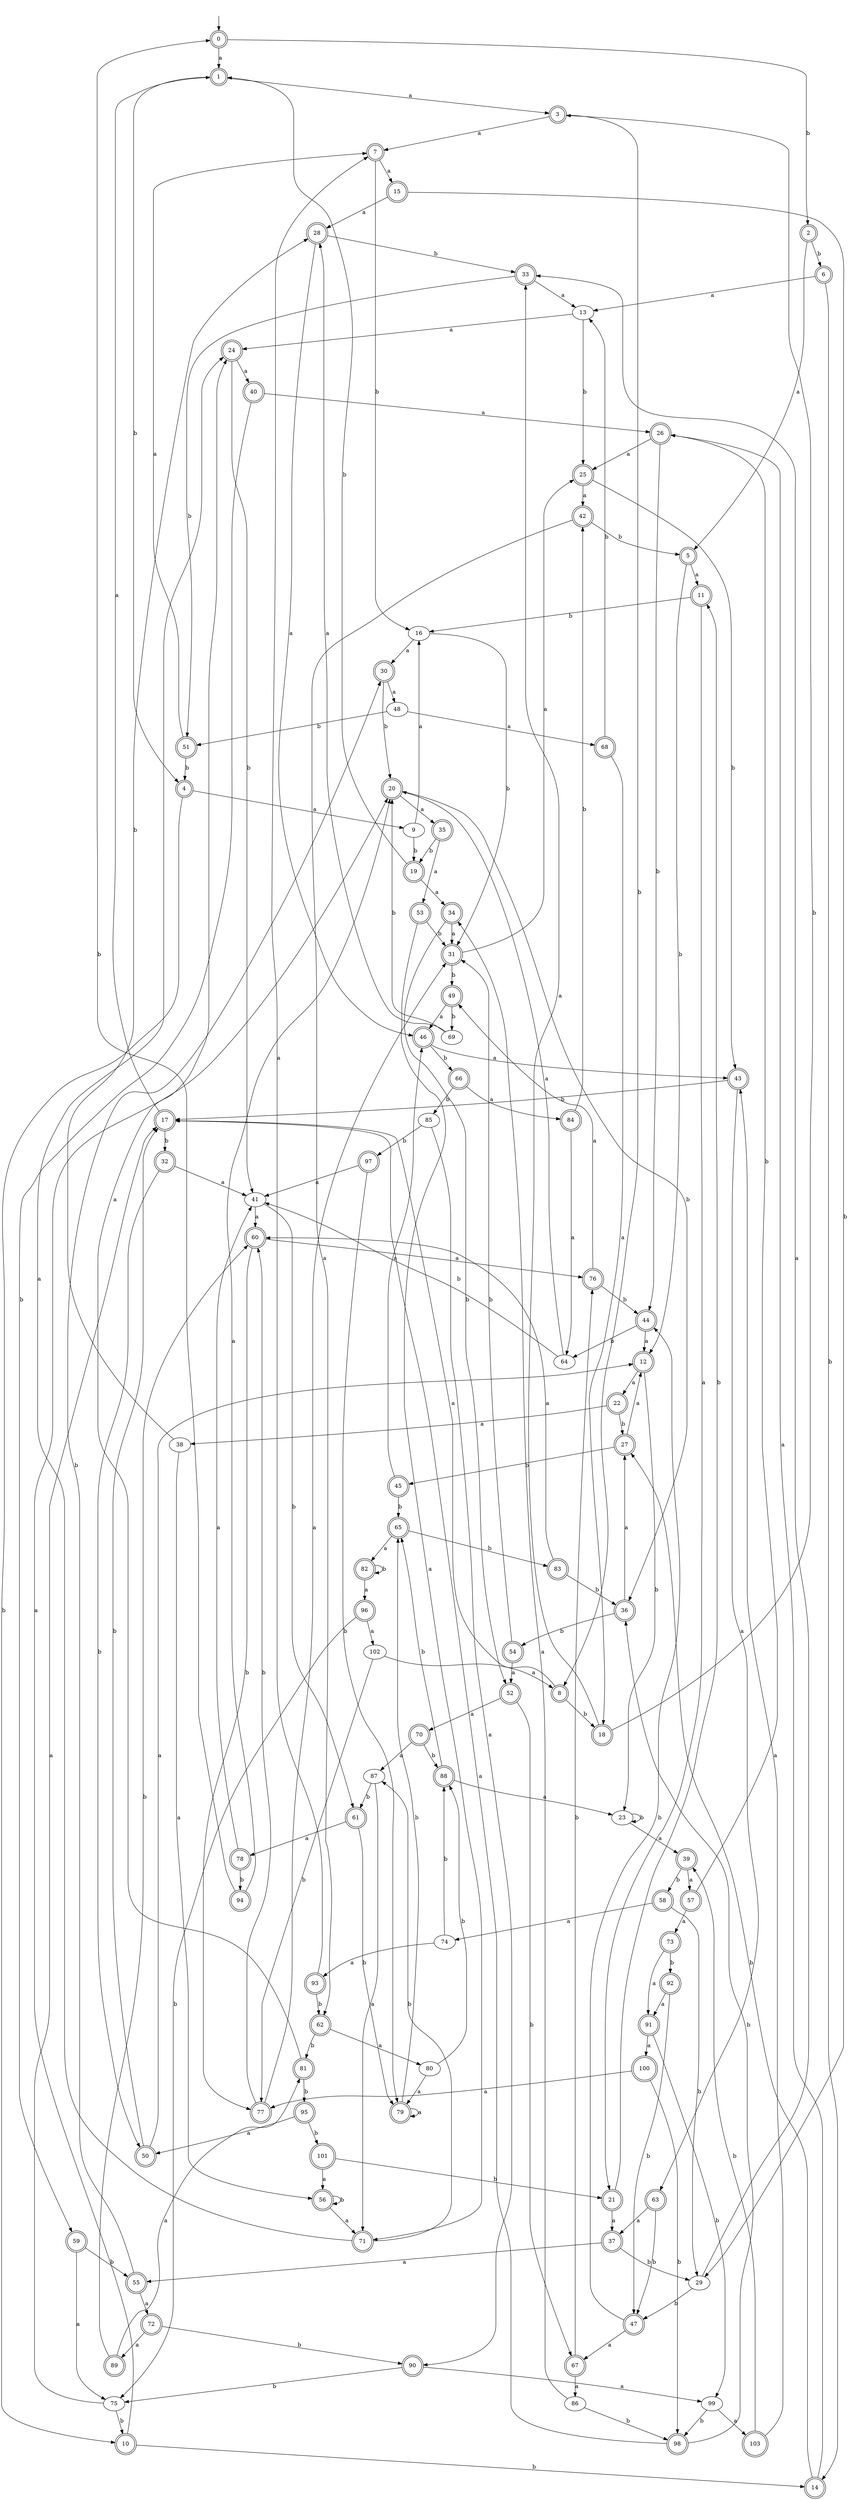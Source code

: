digraph RandomDFA {
  __start0 [label="", shape=none];
  __start0 -> 0 [label=""];
  0 [shape=circle] [shape=doublecircle]
  0 -> 1 [label="a"]
  0 -> 2 [label="b"]
  1 [shape=doublecircle]
  1 -> 3 [label="a"]
  1 -> 4 [label="b"]
  2 [shape=doublecircle]
  2 -> 5 [label="a"]
  2 -> 6 [label="b"]
  3 [shape=doublecircle]
  3 -> 7 [label="a"]
  3 -> 8 [label="b"]
  4 [shape=doublecircle]
  4 -> 9 [label="a"]
  4 -> 10 [label="b"]
  5 [shape=doublecircle]
  5 -> 11 [label="a"]
  5 -> 12 [label="b"]
  6 [shape=doublecircle]
  6 -> 13 [label="a"]
  6 -> 14 [label="b"]
  7 [shape=doublecircle]
  7 -> 15 [label="a"]
  7 -> 16 [label="b"]
  8 [shape=doublecircle]
  8 -> 17 [label="a"]
  8 -> 18 [label="b"]
  9
  9 -> 16 [label="a"]
  9 -> 19 [label="b"]
  10 [shape=doublecircle]
  10 -> 20 [label="a"]
  10 -> 14 [label="b"]
  11 [shape=doublecircle]
  11 -> 21 [label="a"]
  11 -> 16 [label="b"]
  12 [shape=doublecircle]
  12 -> 22 [label="a"]
  12 -> 23 [label="b"]
  13
  13 -> 24 [label="a"]
  13 -> 25 [label="b"]
  14 [shape=doublecircle]
  14 -> 26 [label="a"]
  14 -> 27 [label="b"]
  15 [shape=doublecircle]
  15 -> 28 [label="a"]
  15 -> 29 [label="b"]
  16
  16 -> 30 [label="a"]
  16 -> 31 [label="b"]
  17 [shape=doublecircle]
  17 -> 1 [label="a"]
  17 -> 32 [label="b"]
  18 [shape=doublecircle]
  18 -> 33 [label="a"]
  18 -> 3 [label="b"]
  19 [shape=doublecircle]
  19 -> 34 [label="a"]
  19 -> 1 [label="b"]
  20 [shape=doublecircle]
  20 -> 35 [label="a"]
  20 -> 36 [label="b"]
  21 [shape=doublecircle]
  21 -> 37 [label="a"]
  21 -> 11 [label="b"]
  22 [shape=doublecircle]
  22 -> 38 [label="a"]
  22 -> 27 [label="b"]
  23
  23 -> 39 [label="a"]
  23 -> 23 [label="b"]
  24 [shape=doublecircle]
  24 -> 40 [label="a"]
  24 -> 41 [label="b"]
  25 [shape=doublecircle]
  25 -> 42 [label="a"]
  25 -> 43 [label="b"]
  26 [shape=doublecircle]
  26 -> 25 [label="a"]
  26 -> 44 [label="b"]
  27 [shape=doublecircle]
  27 -> 12 [label="a"]
  27 -> 45 [label="b"]
  28 [shape=doublecircle]
  28 -> 46 [label="a"]
  28 -> 33 [label="b"]
  29
  29 -> 33 [label="a"]
  29 -> 47 [label="b"]
  30 [shape=doublecircle]
  30 -> 48 [label="a"]
  30 -> 20 [label="b"]
  31 [shape=doublecircle]
  31 -> 25 [label="a"]
  31 -> 49 [label="b"]
  32 [shape=doublecircle]
  32 -> 41 [label="a"]
  32 -> 50 [label="b"]
  33 [shape=doublecircle]
  33 -> 13 [label="a"]
  33 -> 51 [label="b"]
  34 [shape=doublecircle]
  34 -> 31 [label="a"]
  34 -> 52 [label="b"]
  35 [shape=doublecircle]
  35 -> 53 [label="a"]
  35 -> 19 [label="b"]
  36 [shape=doublecircle]
  36 -> 27 [label="a"]
  36 -> 54 [label="b"]
  37 [shape=doublecircle]
  37 -> 55 [label="a"]
  37 -> 29 [label="b"]
  38
  38 -> 56 [label="a"]
  38 -> 28 [label="b"]
  39 [shape=doublecircle]
  39 -> 57 [label="a"]
  39 -> 58 [label="b"]
  40 [shape=doublecircle]
  40 -> 26 [label="a"]
  40 -> 59 [label="b"]
  41
  41 -> 60 [label="a"]
  41 -> 61 [label="b"]
  42 [shape=doublecircle]
  42 -> 62 [label="a"]
  42 -> 5 [label="b"]
  43 [shape=doublecircle]
  43 -> 63 [label="a"]
  43 -> 17 [label="b"]
  44 [shape=doublecircle]
  44 -> 12 [label="a"]
  44 -> 64 [label="b"]
  45 [shape=doublecircle]
  45 -> 46 [label="a"]
  45 -> 65 [label="b"]
  46 [shape=doublecircle]
  46 -> 43 [label="a"]
  46 -> 66 [label="b"]
  47 [shape=doublecircle]
  47 -> 67 [label="a"]
  47 -> 44 [label="b"]
  48
  48 -> 68 [label="a"]
  48 -> 51 [label="b"]
  49 [shape=doublecircle]
  49 -> 46 [label="a"]
  49 -> 69 [label="b"]
  50 [shape=doublecircle]
  50 -> 12 [label="a"]
  50 -> 17 [label="b"]
  51 [shape=doublecircle]
  51 -> 7 [label="a"]
  51 -> 4 [label="b"]
  52 [shape=doublecircle]
  52 -> 70 [label="a"]
  52 -> 67 [label="b"]
  53 [shape=doublecircle]
  53 -> 71 [label="a"]
  53 -> 31 [label="b"]
  54 [shape=doublecircle]
  54 -> 52 [label="a"]
  54 -> 31 [label="b"]
  55 [shape=doublecircle]
  55 -> 72 [label="a"]
  55 -> 30 [label="b"]
  56 [shape=doublecircle]
  56 -> 71 [label="a"]
  56 -> 56 [label="b"]
  57 [shape=doublecircle]
  57 -> 73 [label="a"]
  57 -> 26 [label="b"]
  58 [shape=doublecircle]
  58 -> 74 [label="a"]
  58 -> 29 [label="b"]
  59 [shape=doublecircle]
  59 -> 75 [label="a"]
  59 -> 55 [label="b"]
  60 [shape=doublecircle]
  60 -> 76 [label="a"]
  60 -> 77 [label="b"]
  61 [shape=doublecircle]
  61 -> 78 [label="a"]
  61 -> 79 [label="b"]
  62 [shape=doublecircle]
  62 -> 80 [label="a"]
  62 -> 81 [label="b"]
  63 [shape=doublecircle]
  63 -> 37 [label="a"]
  63 -> 47 [label="b"]
  64
  64 -> 20 [label="a"]
  64 -> 41 [label="b"]
  65 [shape=doublecircle]
  65 -> 82 [label="a"]
  65 -> 83 [label="b"]
  66 [shape=doublecircle]
  66 -> 84 [label="a"]
  66 -> 85 [label="b"]
  67 [shape=doublecircle]
  67 -> 86 [label="a"]
  67 -> 76 [label="b"]
  68 [shape=doublecircle]
  68 -> 18 [label="a"]
  68 -> 13 [label="b"]
  69
  69 -> 28 [label="a"]
  69 -> 20 [label="b"]
  70 [shape=doublecircle]
  70 -> 87 [label="a"]
  70 -> 88 [label="b"]
  71 [shape=doublecircle]
  71 -> 24 [label="a"]
  71 -> 87 [label="b"]
  72 [shape=doublecircle]
  72 -> 89 [label="a"]
  72 -> 90 [label="b"]
  73 [shape=doublecircle]
  73 -> 91 [label="a"]
  73 -> 92 [label="b"]
  74
  74 -> 93 [label="a"]
  74 -> 88 [label="b"]
  75
  75 -> 17 [label="a"]
  75 -> 10 [label="b"]
  76 [shape=doublecircle]
  76 -> 49 [label="a"]
  76 -> 44 [label="b"]
  77 [shape=doublecircle]
  77 -> 31 [label="a"]
  77 -> 60 [label="b"]
  78 [shape=doublecircle]
  78 -> 41 [label="a"]
  78 -> 94 [label="b"]
  79 [shape=doublecircle]
  79 -> 79 [label="a"]
  79 -> 65 [label="b"]
  80
  80 -> 79 [label="a"]
  80 -> 88 [label="b"]
  81 [shape=doublecircle]
  81 -> 24 [label="a"]
  81 -> 95 [label="b"]
  82 [shape=doublecircle]
  82 -> 96 [label="a"]
  82 -> 82 [label="b"]
  83 [shape=doublecircle]
  83 -> 60 [label="a"]
  83 -> 36 [label="b"]
  84 [shape=doublecircle]
  84 -> 64 [label="a"]
  84 -> 42 [label="b"]
  85
  85 -> 90 [label="a"]
  85 -> 97 [label="b"]
  86
  86 -> 34 [label="a"]
  86 -> 98 [label="b"]
  87
  87 -> 71 [label="a"]
  87 -> 61 [label="b"]
  88 [shape=doublecircle]
  88 -> 23 [label="a"]
  88 -> 65 [label="b"]
  89 [shape=doublecircle]
  89 -> 81 [label="a"]
  89 -> 60 [label="b"]
  90 [shape=doublecircle]
  90 -> 99 [label="a"]
  90 -> 75 [label="b"]
  91 [shape=doublecircle]
  91 -> 100 [label="a"]
  91 -> 99 [label="b"]
  92 [shape=doublecircle]
  92 -> 91 [label="a"]
  92 -> 47 [label="b"]
  93 [shape=doublecircle]
  93 -> 7 [label="a"]
  93 -> 62 [label="b"]
  94 [shape=doublecircle]
  94 -> 20 [label="a"]
  94 -> 0 [label="b"]
  95 [shape=doublecircle]
  95 -> 50 [label="a"]
  95 -> 101 [label="b"]
  96 [shape=doublecircle]
  96 -> 102 [label="a"]
  96 -> 75 [label="b"]
  97 [shape=doublecircle]
  97 -> 41 [label="a"]
  97 -> 79 [label="b"]
  98 [shape=doublecircle]
  98 -> 17 [label="a"]
  98 -> 36 [label="b"]
  99
  99 -> 103 [label="a"]
  99 -> 98 [label="b"]
  100 [shape=doublecircle]
  100 -> 77 [label="a"]
  100 -> 98 [label="b"]
  101 [shape=doublecircle]
  101 -> 56 [label="a"]
  101 -> 21 [label="b"]
  102
  102 -> 8 [label="a"]
  102 -> 77 [label="b"]
  103 [shape=doublecircle]
  103 -> 43 [label="a"]
  103 -> 39 [label="b"]
}
